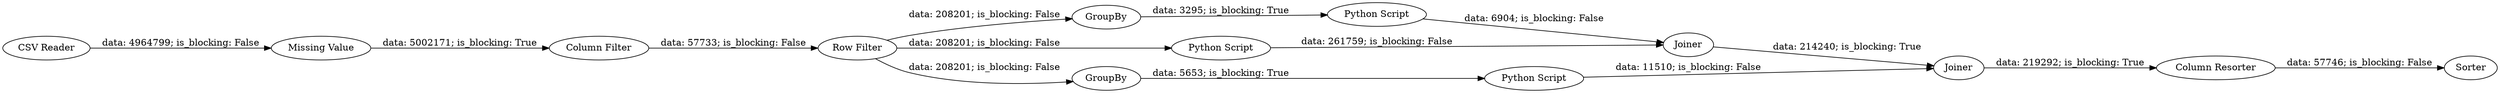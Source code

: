 digraph {
	"-5365233107782124322_7" [label="Python Script"]
	"-5365233107782124322_5" [label=GroupBy]
	"-5365233107782124322_13" [label=Sorter]
	"-5365233107782124322_3" [label="Python Script"]
	"-5365233107782124322_2" [label="Column Filter"]
	"-5365233107782124322_4" [label="Row Filter"]
	"-5365233107782124322_8" [label="Python Script"]
	"-5365233107782124322_6" [label=GroupBy]
	"-5365233107782124322_11" [label="Column Resorter"]
	"-5365233107782124322_1" [label="CSV Reader"]
	"-5365233107782124322_9" [label=Joiner]
	"-5365233107782124322_12" [label="Missing Value"]
	"-5365233107782124322_10" [label=Joiner]
	"-5365233107782124322_2" -> "-5365233107782124322_4" [label="data: 57733; is_blocking: False"]
	"-5365233107782124322_3" -> "-5365233107782124322_9" [label="data: 261759; is_blocking: False"]
	"-5365233107782124322_5" -> "-5365233107782124322_7" [label="data: 3295; is_blocking: True"]
	"-5365233107782124322_4" -> "-5365233107782124322_3" [label="data: 208201; is_blocking: False"]
	"-5365233107782124322_7" -> "-5365233107782124322_9" [label="data: 6904; is_blocking: False"]
	"-5365233107782124322_12" -> "-5365233107782124322_2" [label="data: 5002171; is_blocking: True"]
	"-5365233107782124322_8" -> "-5365233107782124322_10" [label="data: 11510; is_blocking: False"]
	"-5365233107782124322_11" -> "-5365233107782124322_13" [label="data: 57746; is_blocking: False"]
	"-5365233107782124322_10" -> "-5365233107782124322_11" [label="data: 219292; is_blocking: True"]
	"-5365233107782124322_1" -> "-5365233107782124322_12" [label="data: 4964799; is_blocking: False"]
	"-5365233107782124322_6" -> "-5365233107782124322_8" [label="data: 5653; is_blocking: True"]
	"-5365233107782124322_9" -> "-5365233107782124322_10" [label="data: 214240; is_blocking: True"]
	"-5365233107782124322_4" -> "-5365233107782124322_6" [label="data: 208201; is_blocking: False"]
	"-5365233107782124322_4" -> "-5365233107782124322_5" [label="data: 208201; is_blocking: False"]
	rankdir=LR
}
